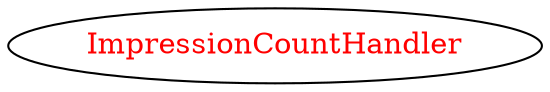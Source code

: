 digraph dependencyGraph {
 concentrate=true;
 ranksep="2.0";
 rankdir="LR"; 
 splines="ortho";
"ImpressionCountHandler" [fontcolor="red"];
}